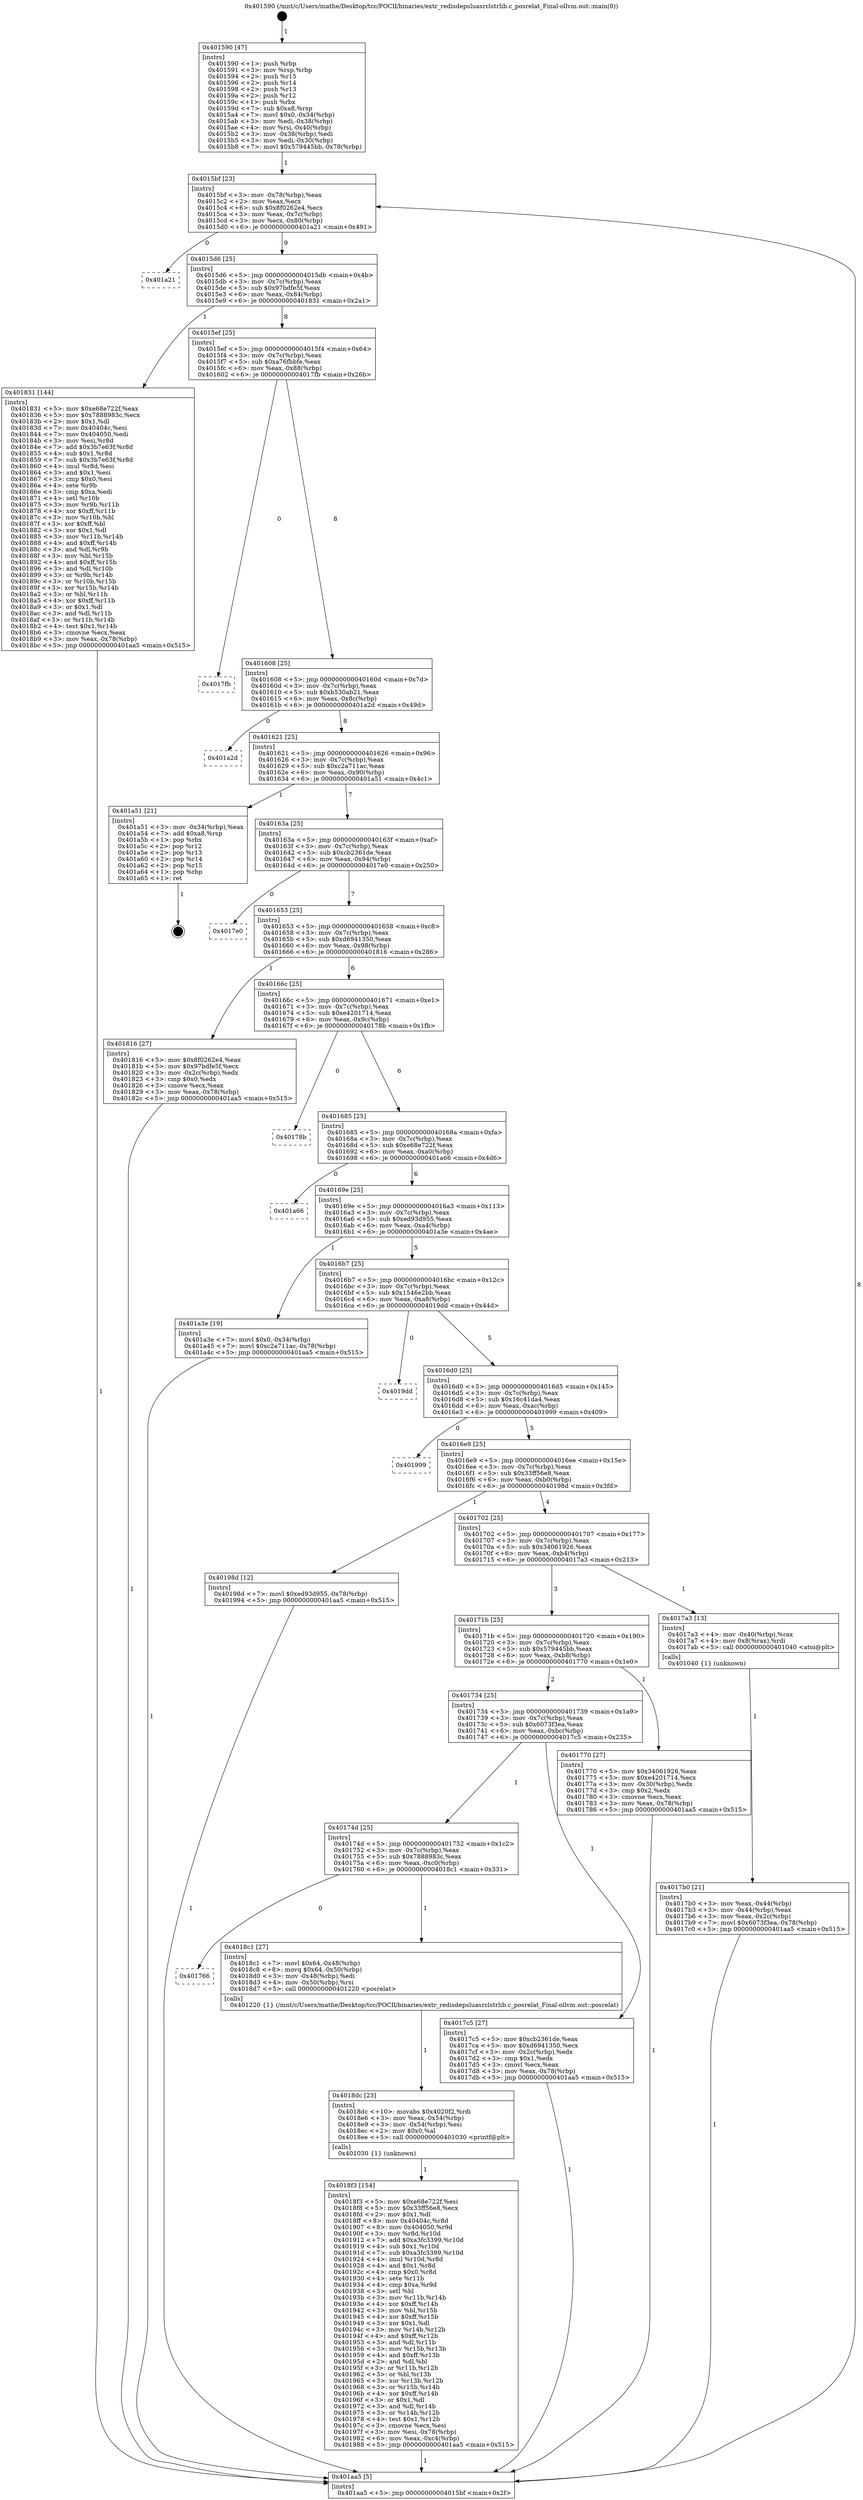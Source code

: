 digraph "0x401590" {
  label = "0x401590 (/mnt/c/Users/mathe/Desktop/tcc/POCII/binaries/extr_redisdepsluasrclstrlib.c_posrelat_Final-ollvm.out::main(0))"
  labelloc = "t"
  node[shape=record]

  Entry [label="",width=0.3,height=0.3,shape=circle,fillcolor=black,style=filled]
  "0x4015bf" [label="{
     0x4015bf [23]\l
     | [instrs]\l
     &nbsp;&nbsp;0x4015bf \<+3\>: mov -0x78(%rbp),%eax\l
     &nbsp;&nbsp;0x4015c2 \<+2\>: mov %eax,%ecx\l
     &nbsp;&nbsp;0x4015c4 \<+6\>: sub $0x8f0262e4,%ecx\l
     &nbsp;&nbsp;0x4015ca \<+3\>: mov %eax,-0x7c(%rbp)\l
     &nbsp;&nbsp;0x4015cd \<+3\>: mov %ecx,-0x80(%rbp)\l
     &nbsp;&nbsp;0x4015d0 \<+6\>: je 0000000000401a21 \<main+0x491\>\l
  }"]
  "0x401a21" [label="{
     0x401a21\l
  }", style=dashed]
  "0x4015d6" [label="{
     0x4015d6 [25]\l
     | [instrs]\l
     &nbsp;&nbsp;0x4015d6 \<+5\>: jmp 00000000004015db \<main+0x4b\>\l
     &nbsp;&nbsp;0x4015db \<+3\>: mov -0x7c(%rbp),%eax\l
     &nbsp;&nbsp;0x4015de \<+5\>: sub $0x97bdfe5f,%eax\l
     &nbsp;&nbsp;0x4015e3 \<+6\>: mov %eax,-0x84(%rbp)\l
     &nbsp;&nbsp;0x4015e9 \<+6\>: je 0000000000401831 \<main+0x2a1\>\l
  }"]
  Exit [label="",width=0.3,height=0.3,shape=circle,fillcolor=black,style=filled,peripheries=2]
  "0x401831" [label="{
     0x401831 [144]\l
     | [instrs]\l
     &nbsp;&nbsp;0x401831 \<+5\>: mov $0xe68e722f,%eax\l
     &nbsp;&nbsp;0x401836 \<+5\>: mov $0x7888983c,%ecx\l
     &nbsp;&nbsp;0x40183b \<+2\>: mov $0x1,%dl\l
     &nbsp;&nbsp;0x40183d \<+7\>: mov 0x40404c,%esi\l
     &nbsp;&nbsp;0x401844 \<+7\>: mov 0x404050,%edi\l
     &nbsp;&nbsp;0x40184b \<+3\>: mov %esi,%r8d\l
     &nbsp;&nbsp;0x40184e \<+7\>: add $0x3b7e63f,%r8d\l
     &nbsp;&nbsp;0x401855 \<+4\>: sub $0x1,%r8d\l
     &nbsp;&nbsp;0x401859 \<+7\>: sub $0x3b7e63f,%r8d\l
     &nbsp;&nbsp;0x401860 \<+4\>: imul %r8d,%esi\l
     &nbsp;&nbsp;0x401864 \<+3\>: and $0x1,%esi\l
     &nbsp;&nbsp;0x401867 \<+3\>: cmp $0x0,%esi\l
     &nbsp;&nbsp;0x40186a \<+4\>: sete %r9b\l
     &nbsp;&nbsp;0x40186e \<+3\>: cmp $0xa,%edi\l
     &nbsp;&nbsp;0x401871 \<+4\>: setl %r10b\l
     &nbsp;&nbsp;0x401875 \<+3\>: mov %r9b,%r11b\l
     &nbsp;&nbsp;0x401878 \<+4\>: xor $0xff,%r11b\l
     &nbsp;&nbsp;0x40187c \<+3\>: mov %r10b,%bl\l
     &nbsp;&nbsp;0x40187f \<+3\>: xor $0xff,%bl\l
     &nbsp;&nbsp;0x401882 \<+3\>: xor $0x1,%dl\l
     &nbsp;&nbsp;0x401885 \<+3\>: mov %r11b,%r14b\l
     &nbsp;&nbsp;0x401888 \<+4\>: and $0xff,%r14b\l
     &nbsp;&nbsp;0x40188c \<+3\>: and %dl,%r9b\l
     &nbsp;&nbsp;0x40188f \<+3\>: mov %bl,%r15b\l
     &nbsp;&nbsp;0x401892 \<+4\>: and $0xff,%r15b\l
     &nbsp;&nbsp;0x401896 \<+3\>: and %dl,%r10b\l
     &nbsp;&nbsp;0x401899 \<+3\>: or %r9b,%r14b\l
     &nbsp;&nbsp;0x40189c \<+3\>: or %r10b,%r15b\l
     &nbsp;&nbsp;0x40189f \<+3\>: xor %r15b,%r14b\l
     &nbsp;&nbsp;0x4018a2 \<+3\>: or %bl,%r11b\l
     &nbsp;&nbsp;0x4018a5 \<+4\>: xor $0xff,%r11b\l
     &nbsp;&nbsp;0x4018a9 \<+3\>: or $0x1,%dl\l
     &nbsp;&nbsp;0x4018ac \<+3\>: and %dl,%r11b\l
     &nbsp;&nbsp;0x4018af \<+3\>: or %r11b,%r14b\l
     &nbsp;&nbsp;0x4018b2 \<+4\>: test $0x1,%r14b\l
     &nbsp;&nbsp;0x4018b6 \<+3\>: cmovne %ecx,%eax\l
     &nbsp;&nbsp;0x4018b9 \<+3\>: mov %eax,-0x78(%rbp)\l
     &nbsp;&nbsp;0x4018bc \<+5\>: jmp 0000000000401aa5 \<main+0x515\>\l
  }"]
  "0x4015ef" [label="{
     0x4015ef [25]\l
     | [instrs]\l
     &nbsp;&nbsp;0x4015ef \<+5\>: jmp 00000000004015f4 \<main+0x64\>\l
     &nbsp;&nbsp;0x4015f4 \<+3\>: mov -0x7c(%rbp),%eax\l
     &nbsp;&nbsp;0x4015f7 \<+5\>: sub $0xa76fbbfe,%eax\l
     &nbsp;&nbsp;0x4015fc \<+6\>: mov %eax,-0x88(%rbp)\l
     &nbsp;&nbsp;0x401602 \<+6\>: je 00000000004017fb \<main+0x26b\>\l
  }"]
  "0x4018f3" [label="{
     0x4018f3 [154]\l
     | [instrs]\l
     &nbsp;&nbsp;0x4018f3 \<+5\>: mov $0xe68e722f,%esi\l
     &nbsp;&nbsp;0x4018f8 \<+5\>: mov $0x33ff56e8,%ecx\l
     &nbsp;&nbsp;0x4018fd \<+2\>: mov $0x1,%dl\l
     &nbsp;&nbsp;0x4018ff \<+8\>: mov 0x40404c,%r8d\l
     &nbsp;&nbsp;0x401907 \<+8\>: mov 0x404050,%r9d\l
     &nbsp;&nbsp;0x40190f \<+3\>: mov %r8d,%r10d\l
     &nbsp;&nbsp;0x401912 \<+7\>: add $0xa3fc3399,%r10d\l
     &nbsp;&nbsp;0x401919 \<+4\>: sub $0x1,%r10d\l
     &nbsp;&nbsp;0x40191d \<+7\>: sub $0xa3fc3399,%r10d\l
     &nbsp;&nbsp;0x401924 \<+4\>: imul %r10d,%r8d\l
     &nbsp;&nbsp;0x401928 \<+4\>: and $0x1,%r8d\l
     &nbsp;&nbsp;0x40192c \<+4\>: cmp $0x0,%r8d\l
     &nbsp;&nbsp;0x401930 \<+4\>: sete %r11b\l
     &nbsp;&nbsp;0x401934 \<+4\>: cmp $0xa,%r9d\l
     &nbsp;&nbsp;0x401938 \<+3\>: setl %bl\l
     &nbsp;&nbsp;0x40193b \<+3\>: mov %r11b,%r14b\l
     &nbsp;&nbsp;0x40193e \<+4\>: xor $0xff,%r14b\l
     &nbsp;&nbsp;0x401942 \<+3\>: mov %bl,%r15b\l
     &nbsp;&nbsp;0x401945 \<+4\>: xor $0xff,%r15b\l
     &nbsp;&nbsp;0x401949 \<+3\>: xor $0x1,%dl\l
     &nbsp;&nbsp;0x40194c \<+3\>: mov %r14b,%r12b\l
     &nbsp;&nbsp;0x40194f \<+4\>: and $0xff,%r12b\l
     &nbsp;&nbsp;0x401953 \<+3\>: and %dl,%r11b\l
     &nbsp;&nbsp;0x401956 \<+3\>: mov %r15b,%r13b\l
     &nbsp;&nbsp;0x401959 \<+4\>: and $0xff,%r13b\l
     &nbsp;&nbsp;0x40195d \<+2\>: and %dl,%bl\l
     &nbsp;&nbsp;0x40195f \<+3\>: or %r11b,%r12b\l
     &nbsp;&nbsp;0x401962 \<+3\>: or %bl,%r13b\l
     &nbsp;&nbsp;0x401965 \<+3\>: xor %r13b,%r12b\l
     &nbsp;&nbsp;0x401968 \<+3\>: or %r15b,%r14b\l
     &nbsp;&nbsp;0x40196b \<+4\>: xor $0xff,%r14b\l
     &nbsp;&nbsp;0x40196f \<+3\>: or $0x1,%dl\l
     &nbsp;&nbsp;0x401972 \<+3\>: and %dl,%r14b\l
     &nbsp;&nbsp;0x401975 \<+3\>: or %r14b,%r12b\l
     &nbsp;&nbsp;0x401978 \<+4\>: test $0x1,%r12b\l
     &nbsp;&nbsp;0x40197c \<+3\>: cmovne %ecx,%esi\l
     &nbsp;&nbsp;0x40197f \<+3\>: mov %esi,-0x78(%rbp)\l
     &nbsp;&nbsp;0x401982 \<+6\>: mov %eax,-0xc4(%rbp)\l
     &nbsp;&nbsp;0x401988 \<+5\>: jmp 0000000000401aa5 \<main+0x515\>\l
  }"]
  "0x4017fb" [label="{
     0x4017fb\l
  }", style=dashed]
  "0x401608" [label="{
     0x401608 [25]\l
     | [instrs]\l
     &nbsp;&nbsp;0x401608 \<+5\>: jmp 000000000040160d \<main+0x7d\>\l
     &nbsp;&nbsp;0x40160d \<+3\>: mov -0x7c(%rbp),%eax\l
     &nbsp;&nbsp;0x401610 \<+5\>: sub $0xb530ab21,%eax\l
     &nbsp;&nbsp;0x401615 \<+6\>: mov %eax,-0x8c(%rbp)\l
     &nbsp;&nbsp;0x40161b \<+6\>: je 0000000000401a2d \<main+0x49d\>\l
  }"]
  "0x4018dc" [label="{
     0x4018dc [23]\l
     | [instrs]\l
     &nbsp;&nbsp;0x4018dc \<+10\>: movabs $0x4020f2,%rdi\l
     &nbsp;&nbsp;0x4018e6 \<+3\>: mov %eax,-0x54(%rbp)\l
     &nbsp;&nbsp;0x4018e9 \<+3\>: mov -0x54(%rbp),%esi\l
     &nbsp;&nbsp;0x4018ec \<+2\>: mov $0x0,%al\l
     &nbsp;&nbsp;0x4018ee \<+5\>: call 0000000000401030 \<printf@plt\>\l
     | [calls]\l
     &nbsp;&nbsp;0x401030 \{1\} (unknown)\l
  }"]
  "0x401a2d" [label="{
     0x401a2d\l
  }", style=dashed]
  "0x401621" [label="{
     0x401621 [25]\l
     | [instrs]\l
     &nbsp;&nbsp;0x401621 \<+5\>: jmp 0000000000401626 \<main+0x96\>\l
     &nbsp;&nbsp;0x401626 \<+3\>: mov -0x7c(%rbp),%eax\l
     &nbsp;&nbsp;0x401629 \<+5\>: sub $0xc2a711ac,%eax\l
     &nbsp;&nbsp;0x40162e \<+6\>: mov %eax,-0x90(%rbp)\l
     &nbsp;&nbsp;0x401634 \<+6\>: je 0000000000401a51 \<main+0x4c1\>\l
  }"]
  "0x401766" [label="{
     0x401766\l
  }", style=dashed]
  "0x401a51" [label="{
     0x401a51 [21]\l
     | [instrs]\l
     &nbsp;&nbsp;0x401a51 \<+3\>: mov -0x34(%rbp),%eax\l
     &nbsp;&nbsp;0x401a54 \<+7\>: add $0xa8,%rsp\l
     &nbsp;&nbsp;0x401a5b \<+1\>: pop %rbx\l
     &nbsp;&nbsp;0x401a5c \<+2\>: pop %r12\l
     &nbsp;&nbsp;0x401a5e \<+2\>: pop %r13\l
     &nbsp;&nbsp;0x401a60 \<+2\>: pop %r14\l
     &nbsp;&nbsp;0x401a62 \<+2\>: pop %r15\l
     &nbsp;&nbsp;0x401a64 \<+1\>: pop %rbp\l
     &nbsp;&nbsp;0x401a65 \<+1\>: ret\l
  }"]
  "0x40163a" [label="{
     0x40163a [25]\l
     | [instrs]\l
     &nbsp;&nbsp;0x40163a \<+5\>: jmp 000000000040163f \<main+0xaf\>\l
     &nbsp;&nbsp;0x40163f \<+3\>: mov -0x7c(%rbp),%eax\l
     &nbsp;&nbsp;0x401642 \<+5\>: sub $0xcb2361de,%eax\l
     &nbsp;&nbsp;0x401647 \<+6\>: mov %eax,-0x94(%rbp)\l
     &nbsp;&nbsp;0x40164d \<+6\>: je 00000000004017e0 \<main+0x250\>\l
  }"]
  "0x4018c1" [label="{
     0x4018c1 [27]\l
     | [instrs]\l
     &nbsp;&nbsp;0x4018c1 \<+7\>: movl $0x64,-0x48(%rbp)\l
     &nbsp;&nbsp;0x4018c8 \<+8\>: movq $0x64,-0x50(%rbp)\l
     &nbsp;&nbsp;0x4018d0 \<+3\>: mov -0x48(%rbp),%edi\l
     &nbsp;&nbsp;0x4018d3 \<+4\>: mov -0x50(%rbp),%rsi\l
     &nbsp;&nbsp;0x4018d7 \<+5\>: call 0000000000401220 \<posrelat\>\l
     | [calls]\l
     &nbsp;&nbsp;0x401220 \{1\} (/mnt/c/Users/mathe/Desktop/tcc/POCII/binaries/extr_redisdepsluasrclstrlib.c_posrelat_Final-ollvm.out::posrelat)\l
  }"]
  "0x4017e0" [label="{
     0x4017e0\l
  }", style=dashed]
  "0x401653" [label="{
     0x401653 [25]\l
     | [instrs]\l
     &nbsp;&nbsp;0x401653 \<+5\>: jmp 0000000000401658 \<main+0xc8\>\l
     &nbsp;&nbsp;0x401658 \<+3\>: mov -0x7c(%rbp),%eax\l
     &nbsp;&nbsp;0x40165b \<+5\>: sub $0xd6941350,%eax\l
     &nbsp;&nbsp;0x401660 \<+6\>: mov %eax,-0x98(%rbp)\l
     &nbsp;&nbsp;0x401666 \<+6\>: je 0000000000401816 \<main+0x286\>\l
  }"]
  "0x40174d" [label="{
     0x40174d [25]\l
     | [instrs]\l
     &nbsp;&nbsp;0x40174d \<+5\>: jmp 0000000000401752 \<main+0x1c2\>\l
     &nbsp;&nbsp;0x401752 \<+3\>: mov -0x7c(%rbp),%eax\l
     &nbsp;&nbsp;0x401755 \<+5\>: sub $0x7888983c,%eax\l
     &nbsp;&nbsp;0x40175a \<+6\>: mov %eax,-0xc0(%rbp)\l
     &nbsp;&nbsp;0x401760 \<+6\>: je 00000000004018c1 \<main+0x331\>\l
  }"]
  "0x401816" [label="{
     0x401816 [27]\l
     | [instrs]\l
     &nbsp;&nbsp;0x401816 \<+5\>: mov $0x8f0262e4,%eax\l
     &nbsp;&nbsp;0x40181b \<+5\>: mov $0x97bdfe5f,%ecx\l
     &nbsp;&nbsp;0x401820 \<+3\>: mov -0x2c(%rbp),%edx\l
     &nbsp;&nbsp;0x401823 \<+3\>: cmp $0x0,%edx\l
     &nbsp;&nbsp;0x401826 \<+3\>: cmove %ecx,%eax\l
     &nbsp;&nbsp;0x401829 \<+3\>: mov %eax,-0x78(%rbp)\l
     &nbsp;&nbsp;0x40182c \<+5\>: jmp 0000000000401aa5 \<main+0x515\>\l
  }"]
  "0x40166c" [label="{
     0x40166c [25]\l
     | [instrs]\l
     &nbsp;&nbsp;0x40166c \<+5\>: jmp 0000000000401671 \<main+0xe1\>\l
     &nbsp;&nbsp;0x401671 \<+3\>: mov -0x7c(%rbp),%eax\l
     &nbsp;&nbsp;0x401674 \<+5\>: sub $0xe4201714,%eax\l
     &nbsp;&nbsp;0x401679 \<+6\>: mov %eax,-0x9c(%rbp)\l
     &nbsp;&nbsp;0x40167f \<+6\>: je 000000000040178b \<main+0x1fb\>\l
  }"]
  "0x4017c5" [label="{
     0x4017c5 [27]\l
     | [instrs]\l
     &nbsp;&nbsp;0x4017c5 \<+5\>: mov $0xcb2361de,%eax\l
     &nbsp;&nbsp;0x4017ca \<+5\>: mov $0xd6941350,%ecx\l
     &nbsp;&nbsp;0x4017cf \<+3\>: mov -0x2c(%rbp),%edx\l
     &nbsp;&nbsp;0x4017d2 \<+3\>: cmp $0x1,%edx\l
     &nbsp;&nbsp;0x4017d5 \<+3\>: cmovl %ecx,%eax\l
     &nbsp;&nbsp;0x4017d8 \<+3\>: mov %eax,-0x78(%rbp)\l
     &nbsp;&nbsp;0x4017db \<+5\>: jmp 0000000000401aa5 \<main+0x515\>\l
  }"]
  "0x40178b" [label="{
     0x40178b\l
  }", style=dashed]
  "0x401685" [label="{
     0x401685 [25]\l
     | [instrs]\l
     &nbsp;&nbsp;0x401685 \<+5\>: jmp 000000000040168a \<main+0xfa\>\l
     &nbsp;&nbsp;0x40168a \<+3\>: mov -0x7c(%rbp),%eax\l
     &nbsp;&nbsp;0x40168d \<+5\>: sub $0xe68e722f,%eax\l
     &nbsp;&nbsp;0x401692 \<+6\>: mov %eax,-0xa0(%rbp)\l
     &nbsp;&nbsp;0x401698 \<+6\>: je 0000000000401a66 \<main+0x4d6\>\l
  }"]
  "0x4017b0" [label="{
     0x4017b0 [21]\l
     | [instrs]\l
     &nbsp;&nbsp;0x4017b0 \<+3\>: mov %eax,-0x44(%rbp)\l
     &nbsp;&nbsp;0x4017b3 \<+3\>: mov -0x44(%rbp),%eax\l
     &nbsp;&nbsp;0x4017b6 \<+3\>: mov %eax,-0x2c(%rbp)\l
     &nbsp;&nbsp;0x4017b9 \<+7\>: movl $0x6073f3ea,-0x78(%rbp)\l
     &nbsp;&nbsp;0x4017c0 \<+5\>: jmp 0000000000401aa5 \<main+0x515\>\l
  }"]
  "0x401a66" [label="{
     0x401a66\l
  }", style=dashed]
  "0x40169e" [label="{
     0x40169e [25]\l
     | [instrs]\l
     &nbsp;&nbsp;0x40169e \<+5\>: jmp 00000000004016a3 \<main+0x113\>\l
     &nbsp;&nbsp;0x4016a3 \<+3\>: mov -0x7c(%rbp),%eax\l
     &nbsp;&nbsp;0x4016a6 \<+5\>: sub $0xed93d955,%eax\l
     &nbsp;&nbsp;0x4016ab \<+6\>: mov %eax,-0xa4(%rbp)\l
     &nbsp;&nbsp;0x4016b1 \<+6\>: je 0000000000401a3e \<main+0x4ae\>\l
  }"]
  "0x401590" [label="{
     0x401590 [47]\l
     | [instrs]\l
     &nbsp;&nbsp;0x401590 \<+1\>: push %rbp\l
     &nbsp;&nbsp;0x401591 \<+3\>: mov %rsp,%rbp\l
     &nbsp;&nbsp;0x401594 \<+2\>: push %r15\l
     &nbsp;&nbsp;0x401596 \<+2\>: push %r14\l
     &nbsp;&nbsp;0x401598 \<+2\>: push %r13\l
     &nbsp;&nbsp;0x40159a \<+2\>: push %r12\l
     &nbsp;&nbsp;0x40159c \<+1\>: push %rbx\l
     &nbsp;&nbsp;0x40159d \<+7\>: sub $0xa8,%rsp\l
     &nbsp;&nbsp;0x4015a4 \<+7\>: movl $0x0,-0x34(%rbp)\l
     &nbsp;&nbsp;0x4015ab \<+3\>: mov %edi,-0x38(%rbp)\l
     &nbsp;&nbsp;0x4015ae \<+4\>: mov %rsi,-0x40(%rbp)\l
     &nbsp;&nbsp;0x4015b2 \<+3\>: mov -0x38(%rbp),%edi\l
     &nbsp;&nbsp;0x4015b5 \<+3\>: mov %edi,-0x30(%rbp)\l
     &nbsp;&nbsp;0x4015b8 \<+7\>: movl $0x579445bb,-0x78(%rbp)\l
  }"]
  "0x401a3e" [label="{
     0x401a3e [19]\l
     | [instrs]\l
     &nbsp;&nbsp;0x401a3e \<+7\>: movl $0x0,-0x34(%rbp)\l
     &nbsp;&nbsp;0x401a45 \<+7\>: movl $0xc2a711ac,-0x78(%rbp)\l
     &nbsp;&nbsp;0x401a4c \<+5\>: jmp 0000000000401aa5 \<main+0x515\>\l
  }"]
  "0x4016b7" [label="{
     0x4016b7 [25]\l
     | [instrs]\l
     &nbsp;&nbsp;0x4016b7 \<+5\>: jmp 00000000004016bc \<main+0x12c\>\l
     &nbsp;&nbsp;0x4016bc \<+3\>: mov -0x7c(%rbp),%eax\l
     &nbsp;&nbsp;0x4016bf \<+5\>: sub $0x1546e2bb,%eax\l
     &nbsp;&nbsp;0x4016c4 \<+6\>: mov %eax,-0xa8(%rbp)\l
     &nbsp;&nbsp;0x4016ca \<+6\>: je 00000000004019dd \<main+0x44d\>\l
  }"]
  "0x401aa5" [label="{
     0x401aa5 [5]\l
     | [instrs]\l
     &nbsp;&nbsp;0x401aa5 \<+5\>: jmp 00000000004015bf \<main+0x2f\>\l
  }"]
  "0x4019dd" [label="{
     0x4019dd\l
  }", style=dashed]
  "0x4016d0" [label="{
     0x4016d0 [25]\l
     | [instrs]\l
     &nbsp;&nbsp;0x4016d0 \<+5\>: jmp 00000000004016d5 \<main+0x145\>\l
     &nbsp;&nbsp;0x4016d5 \<+3\>: mov -0x7c(%rbp),%eax\l
     &nbsp;&nbsp;0x4016d8 \<+5\>: sub $0x16c41da4,%eax\l
     &nbsp;&nbsp;0x4016dd \<+6\>: mov %eax,-0xac(%rbp)\l
     &nbsp;&nbsp;0x4016e3 \<+6\>: je 0000000000401999 \<main+0x409\>\l
  }"]
  "0x401734" [label="{
     0x401734 [25]\l
     | [instrs]\l
     &nbsp;&nbsp;0x401734 \<+5\>: jmp 0000000000401739 \<main+0x1a9\>\l
     &nbsp;&nbsp;0x401739 \<+3\>: mov -0x7c(%rbp),%eax\l
     &nbsp;&nbsp;0x40173c \<+5\>: sub $0x6073f3ea,%eax\l
     &nbsp;&nbsp;0x401741 \<+6\>: mov %eax,-0xbc(%rbp)\l
     &nbsp;&nbsp;0x401747 \<+6\>: je 00000000004017c5 \<main+0x235\>\l
  }"]
  "0x401999" [label="{
     0x401999\l
  }", style=dashed]
  "0x4016e9" [label="{
     0x4016e9 [25]\l
     | [instrs]\l
     &nbsp;&nbsp;0x4016e9 \<+5\>: jmp 00000000004016ee \<main+0x15e\>\l
     &nbsp;&nbsp;0x4016ee \<+3\>: mov -0x7c(%rbp),%eax\l
     &nbsp;&nbsp;0x4016f1 \<+5\>: sub $0x33ff56e8,%eax\l
     &nbsp;&nbsp;0x4016f6 \<+6\>: mov %eax,-0xb0(%rbp)\l
     &nbsp;&nbsp;0x4016fc \<+6\>: je 000000000040198d \<main+0x3fd\>\l
  }"]
  "0x401770" [label="{
     0x401770 [27]\l
     | [instrs]\l
     &nbsp;&nbsp;0x401770 \<+5\>: mov $0x34061926,%eax\l
     &nbsp;&nbsp;0x401775 \<+5\>: mov $0xe4201714,%ecx\l
     &nbsp;&nbsp;0x40177a \<+3\>: mov -0x30(%rbp),%edx\l
     &nbsp;&nbsp;0x40177d \<+3\>: cmp $0x2,%edx\l
     &nbsp;&nbsp;0x401780 \<+3\>: cmovne %ecx,%eax\l
     &nbsp;&nbsp;0x401783 \<+3\>: mov %eax,-0x78(%rbp)\l
     &nbsp;&nbsp;0x401786 \<+5\>: jmp 0000000000401aa5 \<main+0x515\>\l
  }"]
  "0x40198d" [label="{
     0x40198d [12]\l
     | [instrs]\l
     &nbsp;&nbsp;0x40198d \<+7\>: movl $0xed93d955,-0x78(%rbp)\l
     &nbsp;&nbsp;0x401994 \<+5\>: jmp 0000000000401aa5 \<main+0x515\>\l
  }"]
  "0x401702" [label="{
     0x401702 [25]\l
     | [instrs]\l
     &nbsp;&nbsp;0x401702 \<+5\>: jmp 0000000000401707 \<main+0x177\>\l
     &nbsp;&nbsp;0x401707 \<+3\>: mov -0x7c(%rbp),%eax\l
     &nbsp;&nbsp;0x40170a \<+5\>: sub $0x34061926,%eax\l
     &nbsp;&nbsp;0x40170f \<+6\>: mov %eax,-0xb4(%rbp)\l
     &nbsp;&nbsp;0x401715 \<+6\>: je 00000000004017a3 \<main+0x213\>\l
  }"]
  "0x40171b" [label="{
     0x40171b [25]\l
     | [instrs]\l
     &nbsp;&nbsp;0x40171b \<+5\>: jmp 0000000000401720 \<main+0x190\>\l
     &nbsp;&nbsp;0x401720 \<+3\>: mov -0x7c(%rbp),%eax\l
     &nbsp;&nbsp;0x401723 \<+5\>: sub $0x579445bb,%eax\l
     &nbsp;&nbsp;0x401728 \<+6\>: mov %eax,-0xb8(%rbp)\l
     &nbsp;&nbsp;0x40172e \<+6\>: je 0000000000401770 \<main+0x1e0\>\l
  }"]
  "0x4017a3" [label="{
     0x4017a3 [13]\l
     | [instrs]\l
     &nbsp;&nbsp;0x4017a3 \<+4\>: mov -0x40(%rbp),%rax\l
     &nbsp;&nbsp;0x4017a7 \<+4\>: mov 0x8(%rax),%rdi\l
     &nbsp;&nbsp;0x4017ab \<+5\>: call 0000000000401040 \<atoi@plt\>\l
     | [calls]\l
     &nbsp;&nbsp;0x401040 \{1\} (unknown)\l
  }"]
  Entry -> "0x401590" [label=" 1"]
  "0x4015bf" -> "0x401a21" [label=" 0"]
  "0x4015bf" -> "0x4015d6" [label=" 9"]
  "0x401a51" -> Exit [label=" 1"]
  "0x4015d6" -> "0x401831" [label=" 1"]
  "0x4015d6" -> "0x4015ef" [label=" 8"]
  "0x401a3e" -> "0x401aa5" [label=" 1"]
  "0x4015ef" -> "0x4017fb" [label=" 0"]
  "0x4015ef" -> "0x401608" [label=" 8"]
  "0x40198d" -> "0x401aa5" [label=" 1"]
  "0x401608" -> "0x401a2d" [label=" 0"]
  "0x401608" -> "0x401621" [label=" 8"]
  "0x4018f3" -> "0x401aa5" [label=" 1"]
  "0x401621" -> "0x401a51" [label=" 1"]
  "0x401621" -> "0x40163a" [label=" 7"]
  "0x4018dc" -> "0x4018f3" [label=" 1"]
  "0x40163a" -> "0x4017e0" [label=" 0"]
  "0x40163a" -> "0x401653" [label=" 7"]
  "0x4018c1" -> "0x4018dc" [label=" 1"]
  "0x401653" -> "0x401816" [label=" 1"]
  "0x401653" -> "0x40166c" [label=" 6"]
  "0x40174d" -> "0x4018c1" [label=" 1"]
  "0x40166c" -> "0x40178b" [label=" 0"]
  "0x40166c" -> "0x401685" [label=" 6"]
  "0x40174d" -> "0x401766" [label=" 0"]
  "0x401685" -> "0x401a66" [label=" 0"]
  "0x401685" -> "0x40169e" [label=" 6"]
  "0x401816" -> "0x401aa5" [label=" 1"]
  "0x40169e" -> "0x401a3e" [label=" 1"]
  "0x40169e" -> "0x4016b7" [label=" 5"]
  "0x4017c5" -> "0x401aa5" [label=" 1"]
  "0x4016b7" -> "0x4019dd" [label=" 0"]
  "0x4016b7" -> "0x4016d0" [label=" 5"]
  "0x401734" -> "0x40174d" [label=" 1"]
  "0x4016d0" -> "0x401999" [label=" 0"]
  "0x4016d0" -> "0x4016e9" [label=" 5"]
  "0x401734" -> "0x4017c5" [label=" 1"]
  "0x4016e9" -> "0x40198d" [label=" 1"]
  "0x4016e9" -> "0x401702" [label=" 4"]
  "0x401831" -> "0x401aa5" [label=" 1"]
  "0x401702" -> "0x4017a3" [label=" 1"]
  "0x401702" -> "0x40171b" [label=" 3"]
  "0x4017b0" -> "0x401aa5" [label=" 1"]
  "0x40171b" -> "0x401770" [label=" 1"]
  "0x40171b" -> "0x401734" [label=" 2"]
  "0x401770" -> "0x401aa5" [label=" 1"]
  "0x401590" -> "0x4015bf" [label=" 1"]
  "0x401aa5" -> "0x4015bf" [label=" 8"]
  "0x4017a3" -> "0x4017b0" [label=" 1"]
}
